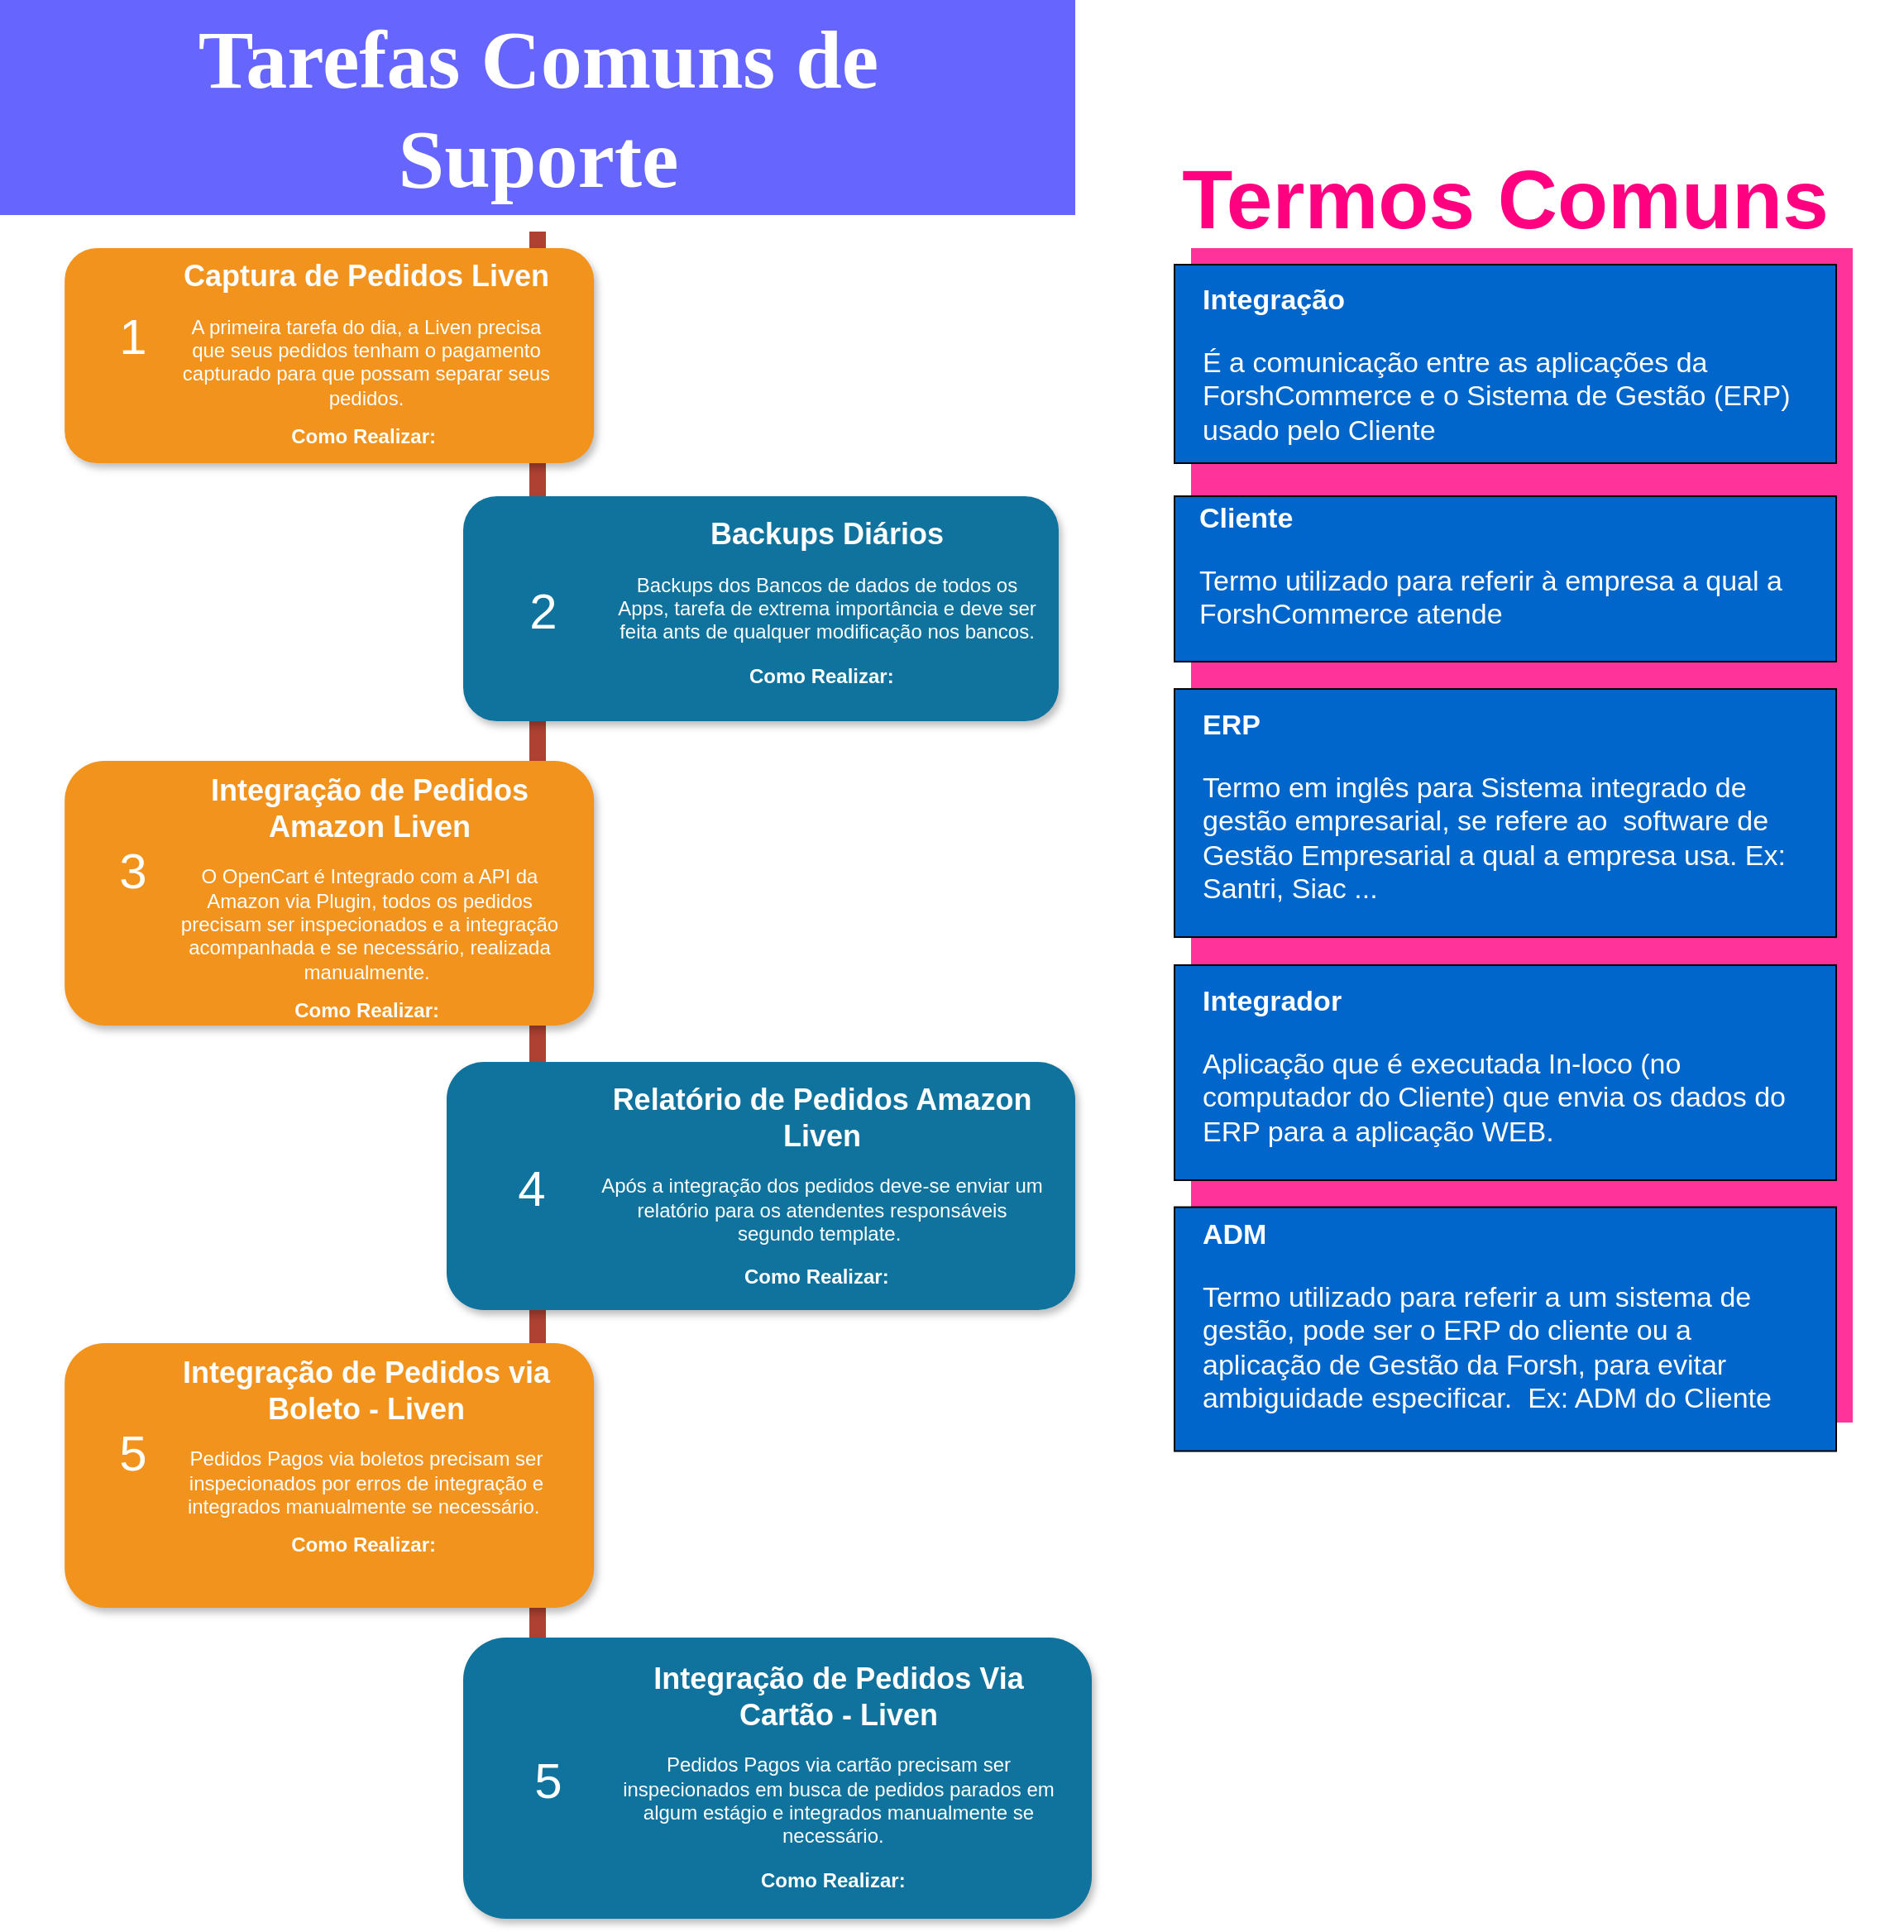 <mxfile version="14.2.9" type="github"><diagram name="Page-1" id="fbcf5db9-b524-4cd4-e4f3-379dc89c3999"><mxGraphModel dx="2204" dy="2214" grid="1" gridSize="10" guides="1" tooltips="1" connect="1" arrows="1" fold="1" page="1" pageScale="1" pageWidth="850" pageHeight="1100" background="#ffffff" math="0" shadow="0"><root><mxCell id="0"/><mxCell id="1" parent="0"/><mxCell id="im_V31sKaovh9-GjimSp-39" value="" style="rounded=0;whiteSpace=wrap;html=1;fontSize=18;fontColor=#FFFFFF;strokeColor=none;fillColor=#6666FF;" vertex="1" parent="1"><mxGeometry x="40" y="-90" width="650" height="130" as="geometry"/></mxCell><mxCell id="2a0f93b5c73ef8e7-1" value="" style="line;strokeWidth=10;direction=south;html=1;fillColor=none;fontSize=13;fontColor=#000000;align=center;strokeColor=#AE4132;" parent="1" vertex="1"><mxGeometry x="360" y="50" width="10" height="1010" as="geometry"/></mxCell><mxCell id="im_V31sKaovh9-GjimSp-2" value="Tarefas Comuns de Suporte" style="text;html=1;strokeColor=none;fillColor=none;align=center;verticalAlign=middle;whiteSpace=wrap;rounded=0;fontStyle=1;fontSize=50;fontFamily=Georgia;fontColor=#FFFFFF;" vertex="1" parent="1"><mxGeometry x="67.5" y="-90" width="595" height="130" as="geometry"/></mxCell><mxCell id="im_V31sKaovh9-GjimSp-3" value="" style="group" vertex="1" connectable="0" parent="1"><mxGeometry x="320" y="210" width="360" height="136" as="geometry"/></mxCell><mxCell id="2a0f93b5c73ef8e7-4" value="" style="rounded=1;whiteSpace=wrap;html=1;strokeColor=none;strokeWidth=1;fillColor=#10739E;fontSize=13;fontColor=#FFFFFF;align=center;gradientColor=none;gradientDirection=east;verticalAlign=top;shadow=1;" parent="im_V31sKaovh9-GjimSp-3" vertex="1"><mxGeometry width="360.0" height="136" as="geometry"/></mxCell><mxCell id="2a0f93b5c73ef8e7-5" value="2" style="text;html=1;strokeColor=none;fillColor=none;align=center;verticalAlign=middle;whiteSpace=wrap;fontSize=30;fontColor=#FFFFFF;" parent="im_V31sKaovh9-GjimSp-3" vertex="1"><mxGeometry x="16.364" y="52.8" width="65.455" height="32" as="geometry"/></mxCell><mxCell id="2a0f93b5c73ef8e7-19" value="&lt;h1&gt;Backups Diários&lt;/h1&gt;&lt;p style=&quot;font-size: 12px&quot;&gt;Backups dos Bancos de dados de todos os Apps, tarefa de extrema importância e deve ser feita ants de qualquer modificação nos bancos.&lt;/p&gt;&lt;p style=&quot;font-size: 12px&quot;&gt;&lt;b&gt;Como Realizar:&amp;nbsp;&lt;/b&gt;&amp;nbsp;&lt;/p&gt;" style="text;html=1;spacing=5;spacingTop=-20;whiteSpace=wrap;overflow=hidden;strokeColor=none;strokeWidth=4;fillColor=none;gradientColor=#007FFF;fontSize=9;fontColor=#FFFFFF;align=center;" parent="im_V31sKaovh9-GjimSp-3" vertex="1"><mxGeometry x="89.182" y="11.4" width="261.818" height="123.2" as="geometry"/></mxCell><mxCell id="im_V31sKaovh9-GjimSp-7" value="" style="group" vertex="1" connectable="0" parent="1"><mxGeometry x="99.089" y="60" width="300.001" height="130" as="geometry"/></mxCell><mxCell id="im_V31sKaovh9-GjimSp-8" value="" style="group" vertex="1" connectable="0" parent="im_V31sKaovh9-GjimSp-7"><mxGeometry x="-19.999" width="320" height="130" as="geometry"/></mxCell><mxCell id="2a0f93b5c73ef8e7-2" value="" style="rounded=1;whiteSpace=wrap;html=1;strokeColor=none;strokeWidth=1;fontSize=13;fontColor=#FFFFFF;align=center;gradientColor=none;gradientDirection=east;verticalAlign=top;shadow=1;fillColor=#F2931E;" parent="im_V31sKaovh9-GjimSp-8" vertex="1"><mxGeometry width="320" height="130" as="geometry"/></mxCell><mxCell id="2a0f93b5c73ef8e7-3" value="1" style="text;html=1;strokeColor=none;fillColor=none;align=center;verticalAlign=middle;whiteSpace=wrap;fontSize=30;fontColor=#FFFFFF;" parent="im_V31sKaovh9-GjimSp-8" vertex="1"><mxGeometry x="19.999" y="40.857" width="43.478" height="24.762" as="geometry"/></mxCell><mxCell id="2a0f93b5c73ef8e7-18" value="&lt;h1&gt;Captura de Pedidos Liven&lt;/h1&gt;&lt;p&gt;&lt;font style=&quot;font-size: 12px&quot;&gt;A primeira tarefa do dia, a Liven precisa que seus pedidos tenham o pagamento capturado para que possam separar seus pedidos.&lt;/font&gt;&lt;/p&gt;&lt;p&gt;&lt;font style=&quot;font-size: 12px&quot;&gt;&lt;b&gt;Como Realizar:&lt;/b&gt;&amp;nbsp;&lt;/font&gt;&lt;/p&gt;" style="text;html=1;spacing=5;spacingTop=-20;whiteSpace=wrap;overflow=hidden;strokeColor=none;strokeWidth=4;fillColor=none;gradientColor=#007FFF;fontSize=9;fontColor=#FFFFFF;align=center;" parent="im_V31sKaovh9-GjimSp-8" vertex="1"><mxGeometry x="63" y="4.95" width="239.13" height="125.05" as="geometry"/></mxCell><mxCell id="im_V31sKaovh9-GjimSp-9" value="3" style="group" vertex="1" connectable="0" parent="1"><mxGeometry x="99.09" y="370" width="300" height="160" as="geometry"/></mxCell><mxCell id="im_V31sKaovh9-GjimSp-10" value="3" style="group" vertex="1" connectable="0" parent="im_V31sKaovh9-GjimSp-9"><mxGeometry x="-19.999" width="319.999" height="160" as="geometry"/></mxCell><mxCell id="im_V31sKaovh9-GjimSp-11" value="" style="rounded=1;whiteSpace=wrap;html=1;strokeColor=none;strokeWidth=1;fillColor=#F2931E;fontSize=13;fontColor=#FFFFFF;align=center;gradientColor=none;gradientDirection=east;verticalAlign=top;shadow=1;" vertex="1" parent="im_V31sKaovh9-GjimSp-10"><mxGeometry width="319.999" height="160" as="geometry"/></mxCell><mxCell id="im_V31sKaovh9-GjimSp-12" value="3" style="text;html=1;strokeColor=none;fillColor=none;align=center;verticalAlign=middle;whiteSpace=wrap;fontSize=30;fontColor=#FFFFFF;" vertex="1" parent="im_V31sKaovh9-GjimSp-10"><mxGeometry x="19.999" y="50.286" width="43.478" height="30.476" as="geometry"/></mxCell><mxCell id="im_V31sKaovh9-GjimSp-13" value="&lt;h1&gt;Integração de Pedidos Amazon Liven&lt;/h1&gt;&lt;p&gt;&lt;font style=&quot;font-size: 12px&quot;&gt;O OpenCart é Integrado com a API da Amazon via Plugin, todos os pedidos precisam ser inspecionados e a integração acompanhada e se necessário, realizada manualmente.&amp;nbsp;&lt;/font&gt;&lt;/p&gt;&lt;p&gt;&lt;font style=&quot;font-size: 12px&quot;&gt;&lt;b&gt;Como Realizar:&lt;/b&gt;&amp;nbsp;&lt;/font&gt;&lt;/p&gt;" style="text;html=1;spacing=5;spacingTop=-20;whiteSpace=wrap;overflow=hidden;strokeColor=none;strokeWidth=4;fillColor=none;gradientColor=#007FFF;fontSize=9;fontColor=#FFFFFF;align=center;" vertex="1" parent="im_V31sKaovh9-GjimSp-10"><mxGeometry x="65.0" y="6.092" width="239.129" height="153.908" as="geometry"/></mxCell><mxCell id="im_V31sKaovh9-GjimSp-14" value="" style="group" vertex="1" connectable="0" parent="1"><mxGeometry x="310" y="552" width="380" height="150" as="geometry"/></mxCell><mxCell id="im_V31sKaovh9-GjimSp-15" value="" style="rounded=1;whiteSpace=wrap;html=1;strokeColor=none;strokeWidth=1;fillColor=#10739E;fontSize=13;fontColor=#FFFFFF;align=center;gradientColor=none;gradientDirection=east;verticalAlign=top;shadow=1;" vertex="1" parent="im_V31sKaovh9-GjimSp-14"><mxGeometry width="380.0" height="150" as="geometry"/></mxCell><mxCell id="im_V31sKaovh9-GjimSp-16" value="4" style="text;html=1;strokeColor=none;fillColor=none;align=center;verticalAlign=middle;whiteSpace=wrap;fontSize=30;fontColor=#FFFFFF;" vertex="1" parent="im_V31sKaovh9-GjimSp-14"><mxGeometry x="17.273" y="58.235" width="69.091" height="35.294" as="geometry"/></mxCell><mxCell id="im_V31sKaovh9-GjimSp-17" value="&lt;h1&gt;Relatório de Pedidos Amazon Liven&lt;/h1&gt;&lt;p style=&quot;font-size: 12px&quot;&gt;&lt;span&gt;Após a integração dos pedidos deve-se enviar um relatório para os atendentes responsáveis segundo template.&amp;nbsp;&lt;/span&gt;&lt;/p&gt;&lt;p style=&quot;font-size: 12px&quot;&gt;&lt;b&gt;Como Realizar:&amp;nbsp;&lt;/b&gt;&lt;span&gt;&amp;nbsp;&lt;/span&gt;&lt;br&gt;&lt;/p&gt;" style="text;html=1;spacing=5;spacingTop=-20;whiteSpace=wrap;overflow=hidden;strokeColor=none;strokeWidth=4;fillColor=none;gradientColor=#007FFF;fontSize=9;fontColor=#FFFFFF;align=center;" vertex="1" parent="im_V31sKaovh9-GjimSp-14"><mxGeometry x="88.636" y="11.345" width="276.364" height="135.882" as="geometry"/></mxCell><mxCell id="im_V31sKaovh9-GjimSp-18" value="3" style="group" vertex="1" connectable="0" parent="1"><mxGeometry x="99.09" y="722" width="300" height="160" as="geometry"/></mxCell><mxCell id="im_V31sKaovh9-GjimSp-19" value="3" style="group" vertex="1" connectable="0" parent="im_V31sKaovh9-GjimSp-18"><mxGeometry x="-19.999" width="319.999" height="160" as="geometry"/></mxCell><mxCell id="im_V31sKaovh9-GjimSp-20" value="" style="rounded=1;whiteSpace=wrap;html=1;strokeColor=none;strokeWidth=1;fillColor=#F2931E;fontSize=13;fontColor=#FFFFFF;align=center;gradientColor=none;gradientDirection=east;verticalAlign=top;shadow=1;" vertex="1" parent="im_V31sKaovh9-GjimSp-19"><mxGeometry width="319.999" height="160" as="geometry"/></mxCell><mxCell id="im_V31sKaovh9-GjimSp-21" value="5" style="text;html=1;strokeColor=none;fillColor=none;align=center;verticalAlign=middle;whiteSpace=wrap;fontSize=30;fontColor=#FFFFFF;" vertex="1" parent="im_V31sKaovh9-GjimSp-19"><mxGeometry x="19.999" y="50.286" width="43.478" height="30.476" as="geometry"/></mxCell><mxCell id="im_V31sKaovh9-GjimSp-22" value="&lt;h1&gt;Integração de Pedidos via Boleto - Liven&lt;/h1&gt;&lt;p&gt;&lt;font style=&quot;font-size: 12px&quot;&gt;Pedidos Pagos via boletos precisam ser inspecionados por erros de integração e integrados manualmente se necessário.&amp;nbsp;&lt;/font&gt;&lt;/p&gt;&lt;p&gt;&lt;font style=&quot;font-size: 12px&quot;&gt;&lt;b&gt;Como Realizar:&lt;/b&gt;&amp;nbsp;&lt;/font&gt;&lt;/p&gt;" style="text;html=1;spacing=5;spacingTop=-20;whiteSpace=wrap;overflow=hidden;strokeColor=none;strokeWidth=4;fillColor=none;gradientColor=#007FFF;fontSize=9;fontColor=#FFFFFF;align=center;" vertex="1" parent="im_V31sKaovh9-GjimSp-19"><mxGeometry x="63.0" y="6.092" width="239.129" height="153.908" as="geometry"/></mxCell><mxCell id="im_V31sKaovh9-GjimSp-24" value="" style="rounded=0;whiteSpace=wrap;html=1;fontSize=50;strokeColor=none;fillColor=#FF3399;" vertex="1" parent="1"><mxGeometry x="760" y="60" width="400" height="710" as="geometry"/></mxCell><mxCell id="im_V31sKaovh9-GjimSp-26" value="Termos Comuns" style="text;html=1;strokeColor=none;fillColor=none;align=center;verticalAlign=middle;whiteSpace=wrap;rounded=0;fontSize=50;fontStyle=1;fontColor=#FF0080;" vertex="1" parent="1"><mxGeometry x="710" y="20" width="480" height="20" as="geometry"/></mxCell><mxCell id="im_V31sKaovh9-GjimSp-29" value="" style="group;fontSize=10;" vertex="1" connectable="0" parent="1"><mxGeometry x="750" y="70" width="400" height="180" as="geometry"/></mxCell><mxCell id="im_V31sKaovh9-GjimSp-28" value="" style="rounded=0;whiteSpace=wrap;html=1;fontSize=18;fontColor=#FFFFFF;fillColor=#0066CC;" vertex="1" parent="im_V31sKaovh9-GjimSp-29"><mxGeometry width="400" height="120" as="geometry"/></mxCell><mxCell id="im_V31sKaovh9-GjimSp-27" value="&lt;h1 style=&quot;font-size: 17px;&quot;&gt;&lt;span style=&quot;font-size: 17px;&quot;&gt;Integração&lt;/span&gt;&lt;br style=&quot;font-size: 17px;&quot;&gt;&lt;/h1&gt;&lt;p style=&quot;font-size: 17px; line-height: 120%;&quot;&gt;É a comunicação entre as aplicações da ForshCommerce e o Sistema de Gestão (ERP) usado pelo Cliente&lt;/p&gt;" style="text;html=1;strokeColor=none;fillColor=none;spacing=5;spacingTop=-20;whiteSpace=wrap;overflow=hidden;rounded=0;fontSize=17;fontColor=#FFFFFF;" vertex="1" parent="im_V31sKaovh9-GjimSp-29"><mxGeometry x="12.12" y="11.25" width="375.76" height="97.5" as="geometry"/></mxCell><mxCell id="im_V31sKaovh9-GjimSp-30" value="" style="group" vertex="1" connectable="0" parent="1"><mxGeometry x="750" y="210" width="400" height="180" as="geometry"/></mxCell><mxCell id="im_V31sKaovh9-GjimSp-31" value="" style="rounded=0;whiteSpace=wrap;html=1;fontSize=18;fontColor=#FFFFFF;fillColor=#0066CC;" vertex="1" parent="im_V31sKaovh9-GjimSp-30"><mxGeometry width="400" height="100" as="geometry"/></mxCell><mxCell id="im_V31sKaovh9-GjimSp-32" value="&lt;h1 style=&quot;font-size: 17px;&quot;&gt;&lt;span style=&quot;font-size: 17px;&quot;&gt;Cliente&lt;/span&gt;&lt;br style=&quot;font-size: 17px;&quot;&gt;&lt;/h1&gt;&lt;p style=&quot;font-size: 17px; line-height: 120%;&quot;&gt;Termo utilizado para referir à empresa a qual a ForshCommerce atende&lt;/p&gt;" style="text;html=1;strokeColor=none;fillColor=none;spacing=5;spacingTop=-20;whiteSpace=wrap;overflow=hidden;rounded=0;fontSize=17;fontColor=#FFFFFF;" vertex="1" parent="im_V31sKaovh9-GjimSp-30"><mxGeometry x="10" y="2.5" width="370" height="87.5" as="geometry"/></mxCell><mxCell id="im_V31sKaovh9-GjimSp-33" value="" style="group" vertex="1" connectable="0" parent="1"><mxGeometry x="750" y="335" width="400" height="220" as="geometry"/></mxCell><mxCell id="im_V31sKaovh9-GjimSp-34" value="" style="rounded=0;whiteSpace=wrap;html=1;fontSize=18;fontColor=#FFFFFF;fillColor=#0066CC;" vertex="1" parent="im_V31sKaovh9-GjimSp-33"><mxGeometry y="-8.47" width="400" height="150" as="geometry"/></mxCell><mxCell id="im_V31sKaovh9-GjimSp-35" value="&lt;h1 style=&quot;font-size: 17px;&quot;&gt;&lt;span style=&quot;font-size: 17px;&quot;&gt;ERP&lt;/span&gt;&lt;br style=&quot;font-size: 17px;&quot;&gt;&lt;/h1&gt;&lt;p style=&quot;font-size: 17px; line-height: 120%;&quot;&gt;Termo em inglês para&amp;nbsp;Sistema integrado de gestão empresarial, se refere ao&amp;nbsp; software de Gestão Empresarial a qual a empresa usa. Ex: Santri, Siac ...&amp;nbsp;&amp;nbsp;&lt;/p&gt;" style="text;html=1;strokeColor=none;fillColor=none;spacing=5;spacingTop=-20;whiteSpace=wrap;overflow=hidden;rounded=0;fontSize=17;fontColor=#FFFFFF;" vertex="1" parent="im_V31sKaovh9-GjimSp-33"><mxGeometry x="12.12" y="3.06" width="375.76" height="126.94" as="geometry"/></mxCell><mxCell id="im_V31sKaovh9-GjimSp-36" value="" style="group" vertex="1" connectable="0" parent="1"><mxGeometry x="750" y="498" width="400" height="220" as="geometry"/></mxCell><mxCell id="im_V31sKaovh9-GjimSp-37" value="" style="rounded=0;whiteSpace=wrap;html=1;fontSize=18;fontColor=#FFFFFF;fillColor=#0066CC;" vertex="1" parent="im_V31sKaovh9-GjimSp-36"><mxGeometry y="-4.53" width="400" height="130" as="geometry"/></mxCell><mxCell id="im_V31sKaovh9-GjimSp-38" value="&lt;h1 style=&quot;font-size: 17px;&quot;&gt;&lt;span style=&quot;font-size: 17px;&quot;&gt;Integrador&lt;/span&gt;&lt;br style=&quot;font-size: 17px;&quot;&gt;&lt;/h1&gt;&lt;p style=&quot;font-size: 17px; line-height: 120%;&quot;&gt;Aplicação que é executada In-loco (no computador do Cliente) que envia os dados do ERP para a aplicação WEB.&amp;nbsp;&amp;nbsp;&lt;/p&gt;" style="text;html=1;strokeColor=none;fillColor=none;spacing=5;spacingTop=-20;whiteSpace=wrap;overflow=hidden;rounded=0;fontSize=17;fontColor=#FFFFFF;" vertex="1" parent="im_V31sKaovh9-GjimSp-36"><mxGeometry x="12.12" y="7.0" width="375.76" height="106.94" as="geometry"/></mxCell><mxCell id="im_V31sKaovh9-GjimSp-40" value="" style="group" vertex="1" connectable="0" parent="1"><mxGeometry x="750" y="640" width="400" height="220" as="geometry"/></mxCell><mxCell id="im_V31sKaovh9-GjimSp-41" value="" style="rounded=0;whiteSpace=wrap;html=1;fontSize=18;fontColor=#FFFFFF;fillColor=#0066CC;" vertex="1" parent="im_V31sKaovh9-GjimSp-40"><mxGeometry y="-0.205" width="400" height="147.47" as="geometry"/></mxCell><mxCell id="im_V31sKaovh9-GjimSp-42" value="&lt;h1 style=&quot;font-size: 17px;&quot;&gt;&lt;span style=&quot;font-size: 17px;&quot;&gt;ADM&lt;/span&gt;&lt;br style=&quot;font-size: 17px;&quot;&gt;&lt;/h1&gt;&lt;p style=&quot;font-size: 17px; line-height: 120%;&quot;&gt;Termo utilizado para referir a um sistema de gestão, pode ser o ERP do cliente ou a aplicação de Gestão da Forsh, para evitar ambiguidade especificar.&amp;nbsp; Ex: ADM do Cliente&lt;/p&gt;" style="text;html=1;strokeColor=none;fillColor=none;spacing=5;spacingTop=-20;whiteSpace=wrap;overflow=hidden;rounded=0;fontSize=17;fontColor=#FFFFFF;" vertex="1" parent="im_V31sKaovh9-GjimSp-40"><mxGeometry x="12.12" y="6.06" width="375.76" height="134.94" as="geometry"/></mxCell><mxCell id="im_V31sKaovh9-GjimSp-44" value="" style="group" vertex="1" connectable="0" parent="1"><mxGeometry x="320" y="900" width="380" height="170" as="geometry"/></mxCell><mxCell id="im_V31sKaovh9-GjimSp-45" value="" style="rounded=1;whiteSpace=wrap;html=1;strokeColor=none;strokeWidth=1;fillColor=#10739E;fontSize=13;fontColor=#FFFFFF;align=center;gradientColor=none;gradientDirection=east;verticalAlign=top;shadow=1;" vertex="1" parent="im_V31sKaovh9-GjimSp-44"><mxGeometry width="380.0" height="170" as="geometry"/></mxCell><mxCell id="im_V31sKaovh9-GjimSp-46" value="5" style="text;html=1;strokeColor=none;fillColor=none;align=center;verticalAlign=middle;whiteSpace=wrap;fontSize=30;fontColor=#FFFFFF;" vertex="1" parent="im_V31sKaovh9-GjimSp-44"><mxGeometry x="17.273" y="66" width="69.091" height="40" as="geometry"/></mxCell><mxCell id="im_V31sKaovh9-GjimSp-47" value="&lt;h1&gt;Integração de Pedidos Via Cartão - Liven&lt;/h1&gt;&lt;p style=&quot;font-size: 12px&quot;&gt;&lt;span&gt;Pedidos Pagos via cartão precisam ser inspecionados em busca de pedidos parados em algum estágio e integrados manualmente se necessário.&amp;nbsp;&amp;nbsp;&lt;/span&gt;&lt;/p&gt;&lt;p style=&quot;font-size: 12px&quot;&gt;&lt;b&gt;Como Realizar:&amp;nbsp;&lt;/b&gt;&lt;span&gt;&amp;nbsp;&lt;/span&gt;&lt;br&gt;&lt;/p&gt;" style="text;html=1;spacing=5;spacingTop=-20;whiteSpace=wrap;overflow=hidden;strokeColor=none;strokeWidth=4;fillColor=none;gradientColor=#007FFF;fontSize=9;fontColor=#FFFFFF;align=center;" vertex="1" parent="im_V31sKaovh9-GjimSp-44"><mxGeometry x="88.636" y="12.857" width="276.364" height="154.0" as="geometry"/></mxCell></root></mxGraphModel></diagram></mxfile>